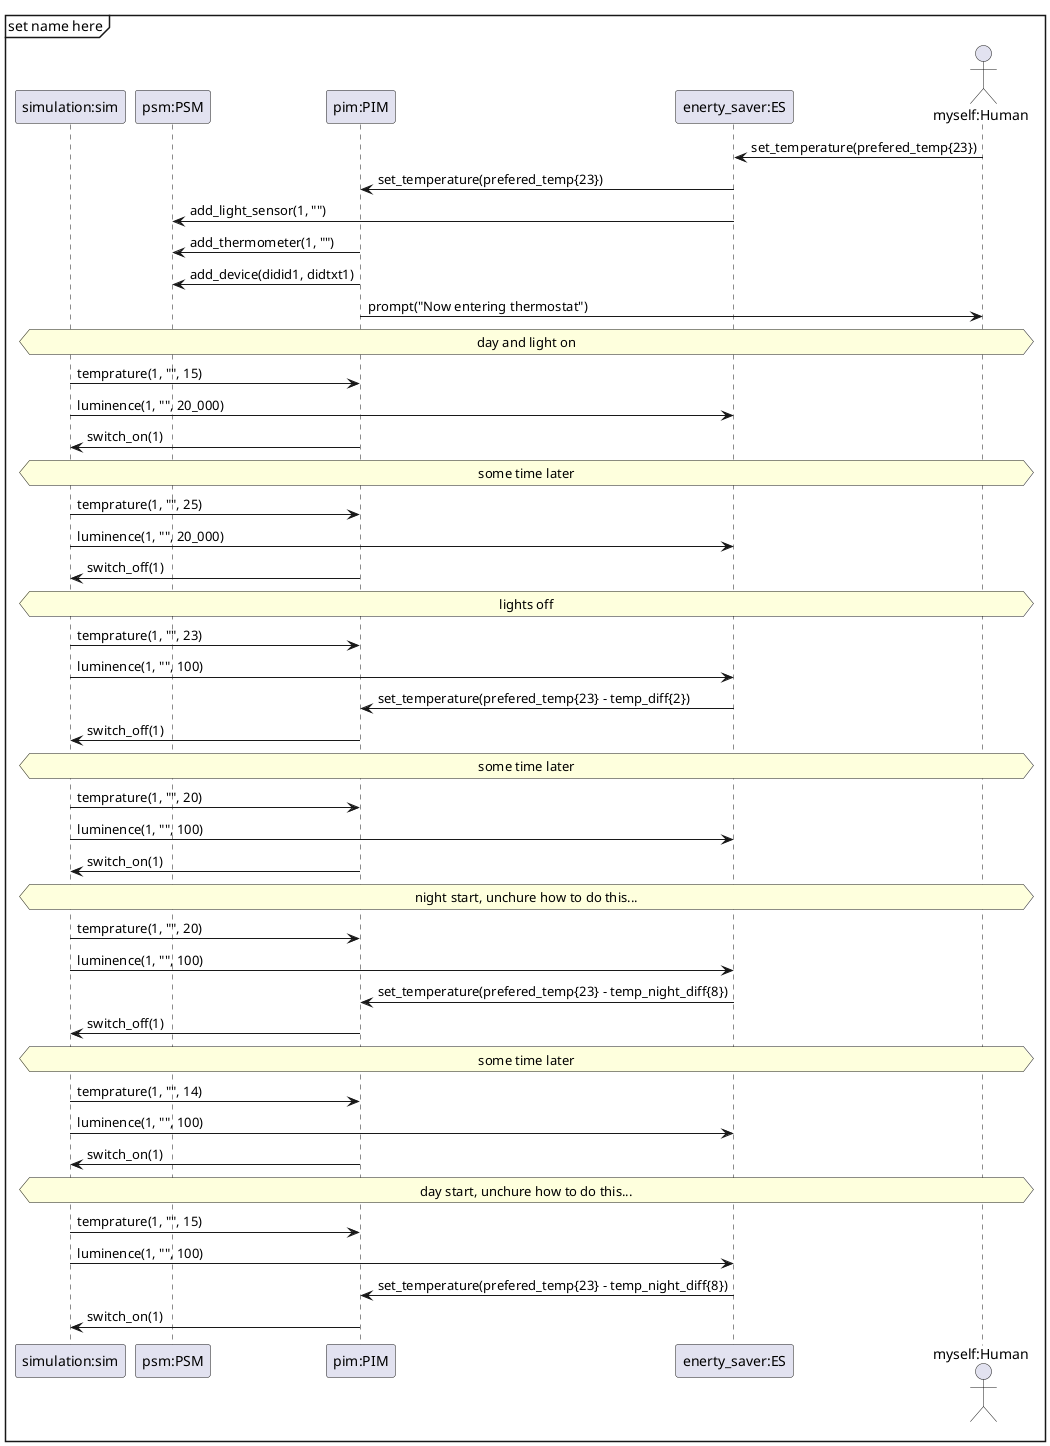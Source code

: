 @startuml sequense diagram
mainframe set name here

participant "simulation:sim" as sim
participant "psm:PSM" as psm
participant "pim:PIM" as pim
participant "enerty_saver:ES" as es
actor "myself:Human" as human

'Set preferred temp
es <- human: set_temperature(prefered_temp{23})
pim <- es: set_temperature(prefered_temp{23})

psm <- es: add_light_sensor(1, "")

psm <- pim: add_thermometer(1, "")
psm <- pim: add_device(didid1, didtxt1)

pim -> human: prompt("Now entering thermostat")

hnote across: day and light on
'setup compleat

sim -> pim: temprature(1, "", 15)
sim -> es: luminence(1, "", 20_000)
sim <- pim: switch_on(1)

hnote across: some time later

sim -> pim: temprature(1, "", 25)
sim -> es: luminence(1, "", 20_000)
sim <- pim: switch_off(1)

hnote across: lights off

sim -> pim: temprature(1, "", 23)
sim -> es: luminence(1, "", 100)

pim <- es: set_temperature(prefered_temp{23} - temp_diff{2})

sim <- pim: switch_off(1)

hnote across: some time later

sim -> pim: temprature(1, "", 20)
sim -> es: luminence(1, "", 100)
sim <- pim: switch_on(1)

hnote across: night start, unchure how to do this...

sim -> pim: temprature(1, "", 20)
sim -> es: luminence(1, "", 100)

pim <- es: set_temperature(prefered_temp{23} - temp_night_diff{8})
sim <- pim: switch_off(1)

hnote across: some time later

sim -> pim: temprature(1, "", 14)
sim -> es: luminence(1, "", 100)

sim <- pim: switch_on(1)

hnote across: day start, unchure how to do this...

sim -> pim: temprature(1, "", 15)
sim -> es: luminence(1, "", 100)

pim <- es: set_temperature(prefered_temp{23} - temp_night_diff{8})
sim <- pim: switch_on(1)




@enduml
